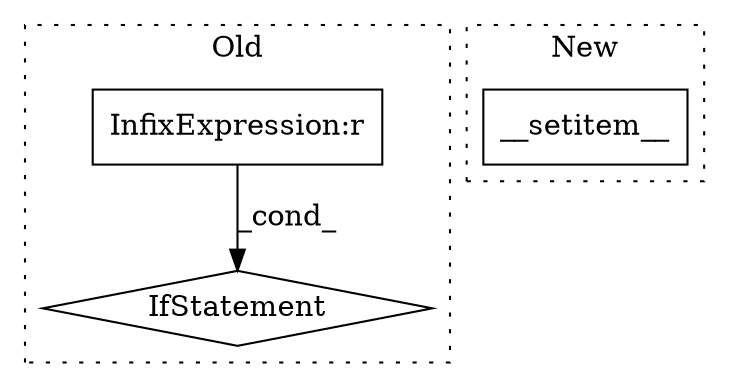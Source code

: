 digraph G {
subgraph cluster0 {
1 [label="IfStatement" a="25" s="6349,6368" l="4,2" shape="diamond"];
3 [label="InfixExpression:r" a="27" s="6356" l="4" shape="box"];
label = "Old";
style="dotted";
}
subgraph cluster1 {
2 [label="__setitem__" a="32" s="6487,6521" l="12,1" shape="box"];
label = "New";
style="dotted";
}
3 -> 1 [label="_cond_"];
}